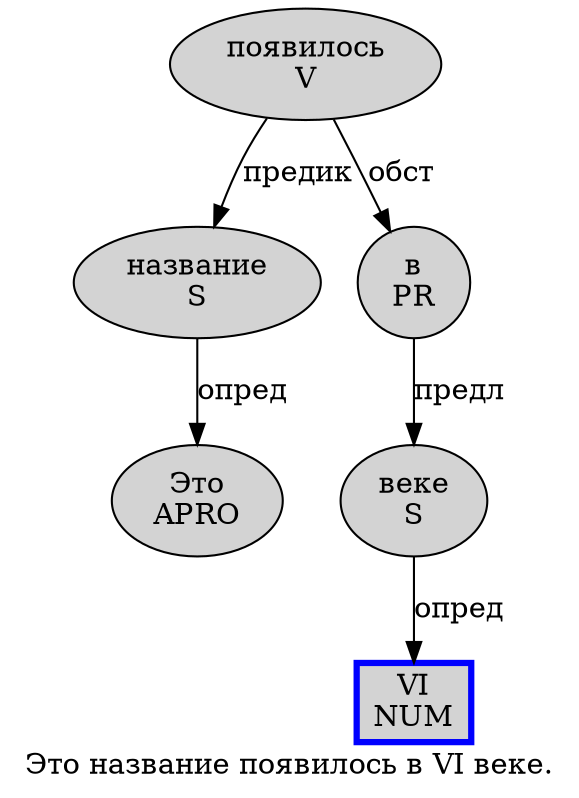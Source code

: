 digraph SENTENCE_916 {
	graph [label="Это название появилось в VI веке."]
	node [style=filled]
		0 [label="Это
APRO" color="" fillcolor=lightgray penwidth=1 shape=ellipse]
		1 [label="название
S" color="" fillcolor=lightgray penwidth=1 shape=ellipse]
		2 [label="появилось
V" color="" fillcolor=lightgray penwidth=1 shape=ellipse]
		3 [label="в
PR" color="" fillcolor=lightgray penwidth=1 shape=ellipse]
		4 [label="VI
NUM" color=blue fillcolor=lightgray penwidth=3 shape=box]
		5 [label="веке
S" color="" fillcolor=lightgray penwidth=1 shape=ellipse]
			2 -> 1 [label="предик"]
			2 -> 3 [label="обст"]
			1 -> 0 [label="опред"]
			5 -> 4 [label="опред"]
			3 -> 5 [label="предл"]
}